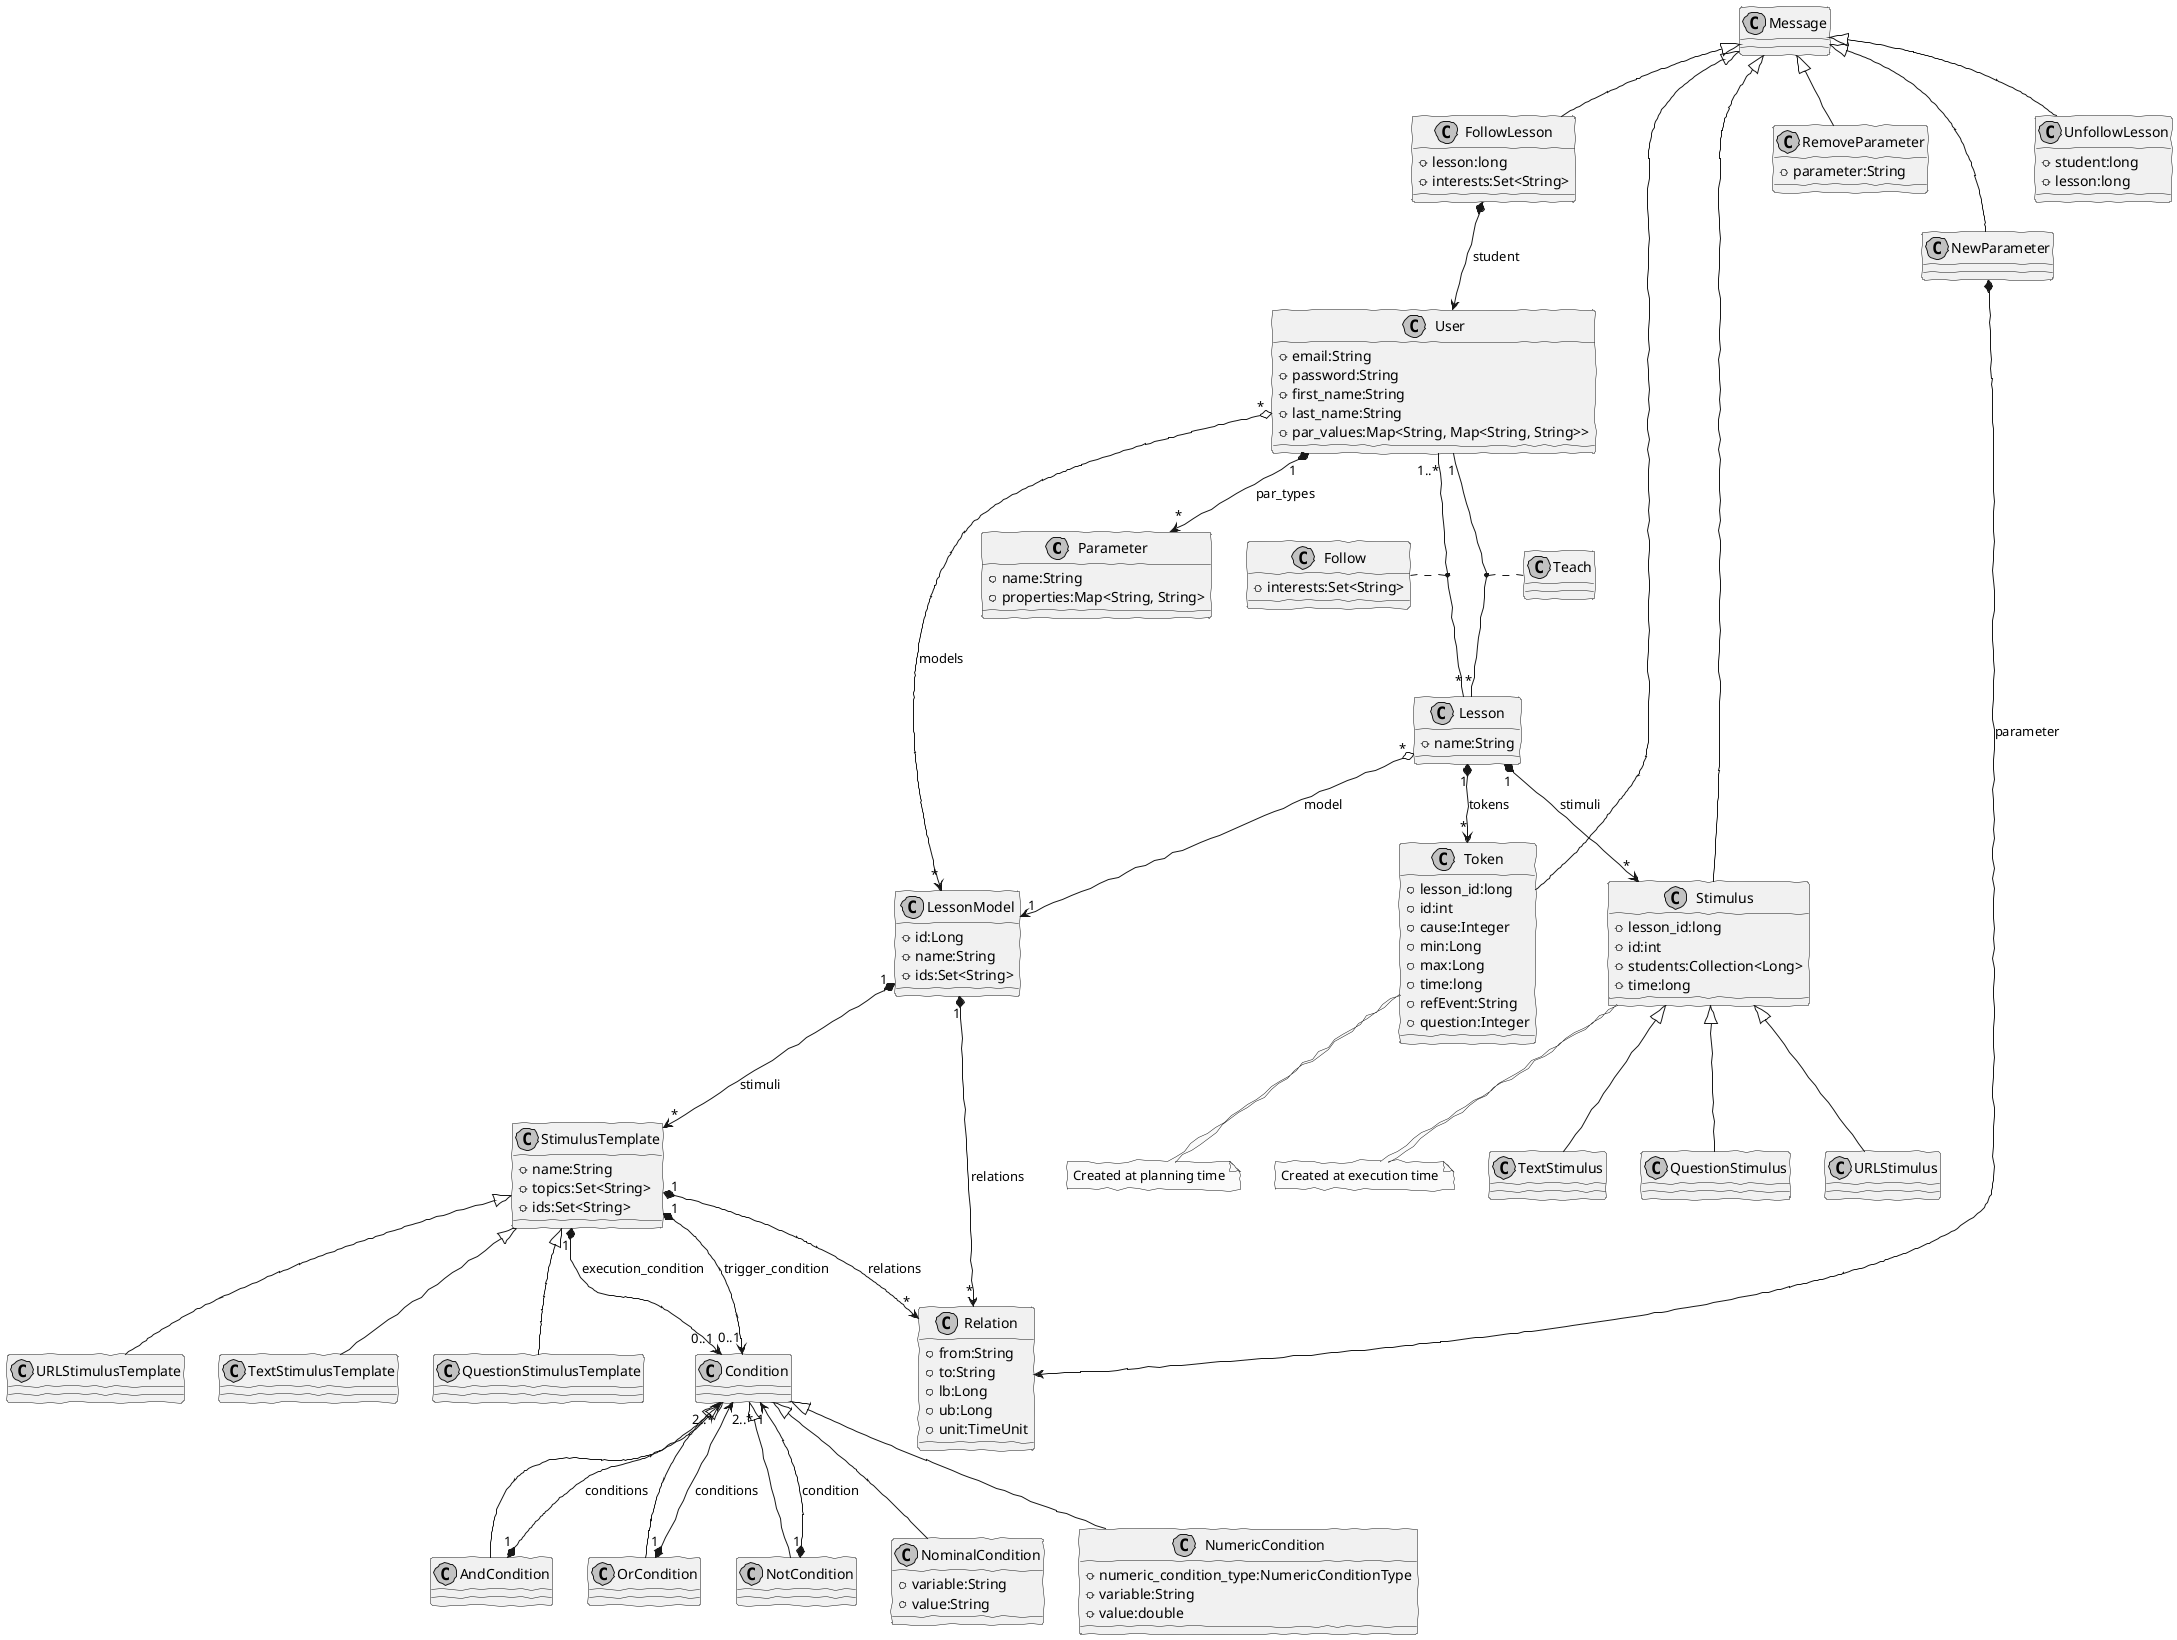 @startuml
skinparam monochrome true
skinparam handwritten true

class Parameter
Parameter : +name:String
Parameter : +properties:Map<String, String>

class User
User : +email:String
User : +password:String
User : +first_name:String
User : +last_name:String
User : +par_values:Map<String, Map<String, String>>
User "1..*" - "*" Lesson
(User , Lesson) .. Follow
User "1" - "*" Lesson
(User , Lesson) .. Teach
User "*" o--> "*" LessonModel : models
User "1" *--> "*" Parameter : par_types

class Follow
Follow : +interests:Set<String>

class Teach

class Lesson
Lesson : +name:String
Lesson "*" o--> "1" LessonModel : model
Lesson "1" *--> "*" Stimulus : stimuli
Lesson "1" *--> "*" Token : tokens

class LessonModel
LessonModel : +id:Long
LessonModel : +name:String
LessonModel : +ids:Set<String>
LessonModel "1" *--> "*" StimulusTemplate : stimuli
LessonModel "1" *--> "*" Relation : relations

class Message

class NewParameter
Message <|-- NewParameter
NewParameter *--> Relation : parameter

class RemoveParameter
Message <|-- RemoveParameter
RemoveParameter : +parameter:String

class FollowLesson
Message <|-- FollowLesson
FollowLesson : +lesson:long
FollowLesson : +interests:Set<String>
FollowLesson *--> User : student

class UnfollowLesson
Message <|-- UnfollowLesson
UnfollowLesson : +student:long
UnfollowLesson : +lesson:long

class Stimulus
note bottom: Created at execution time
Message <|-- Stimulus
Stimulus : +lesson_id:long
Stimulus : +id:int
Stimulus : +students:Collection<Long>
Stimulus : +time:long

class TextStimulus
Stimulus <|-- TextStimulus

class QuestionStimulus
Stimulus <|-- QuestionStimulus

class URLStimulus
Stimulus <|-- URLStimulus

class Token
note bottom: Created at planning time
Message <|-- Token
Token : +lesson_id:long
Token : +id:int
Token : +cause:Integer
Token : +min:Long
Token : +max:Long
Token : +time:long
Token : +refEvent:String
Token : +question:Integer

class StimulusTemplate
StimulusTemplate : +name:String
StimulusTemplate : +topics:Set<String>
StimulusTemplate : +ids:Set<String>
StimulusTemplate "1" *--> "0..1" Condition : trigger_condition
StimulusTemplate "1" *--> "0..1" Condition : execution_condition
StimulusTemplate "1" *--> "*" Relation : relations

class TextStimulusTemplate
StimulusTemplate <|-- TextStimulusTemplate

class QuestionStimulusTemplate
StimulusTemplate <|-- QuestionStimulusTemplate

class URLStimulusTemplate
StimulusTemplate <|-- URLStimulusTemplate

class Condition

class AndCondition
Condition <|-- AndCondition
AndCondition "1" *--> "2..*" Condition : conditions

class OrCondition
Condition <|-- OrCondition
OrCondition "1" *--> "2..*" Condition : conditions

class NotCondition
Condition <|-- NotCondition
NotCondition "1" *--> "1" Condition : condition

class NominalCondition
Condition <|-- NominalCondition
NominalCondition : +variable:String
NominalCondition : +value:String

class NumericCondition
Condition <|-- NumericCondition
NumericCondition : +numeric_condition_type:NumericConditionType
NumericCondition : +variable:String
NumericCondition : +value:double

class Relation
Relation : +from:String
Relation : +to:String
Relation : +lb:Long
Relation : +ub:Long
Relation : +unit:TimeUnit

@enduml
